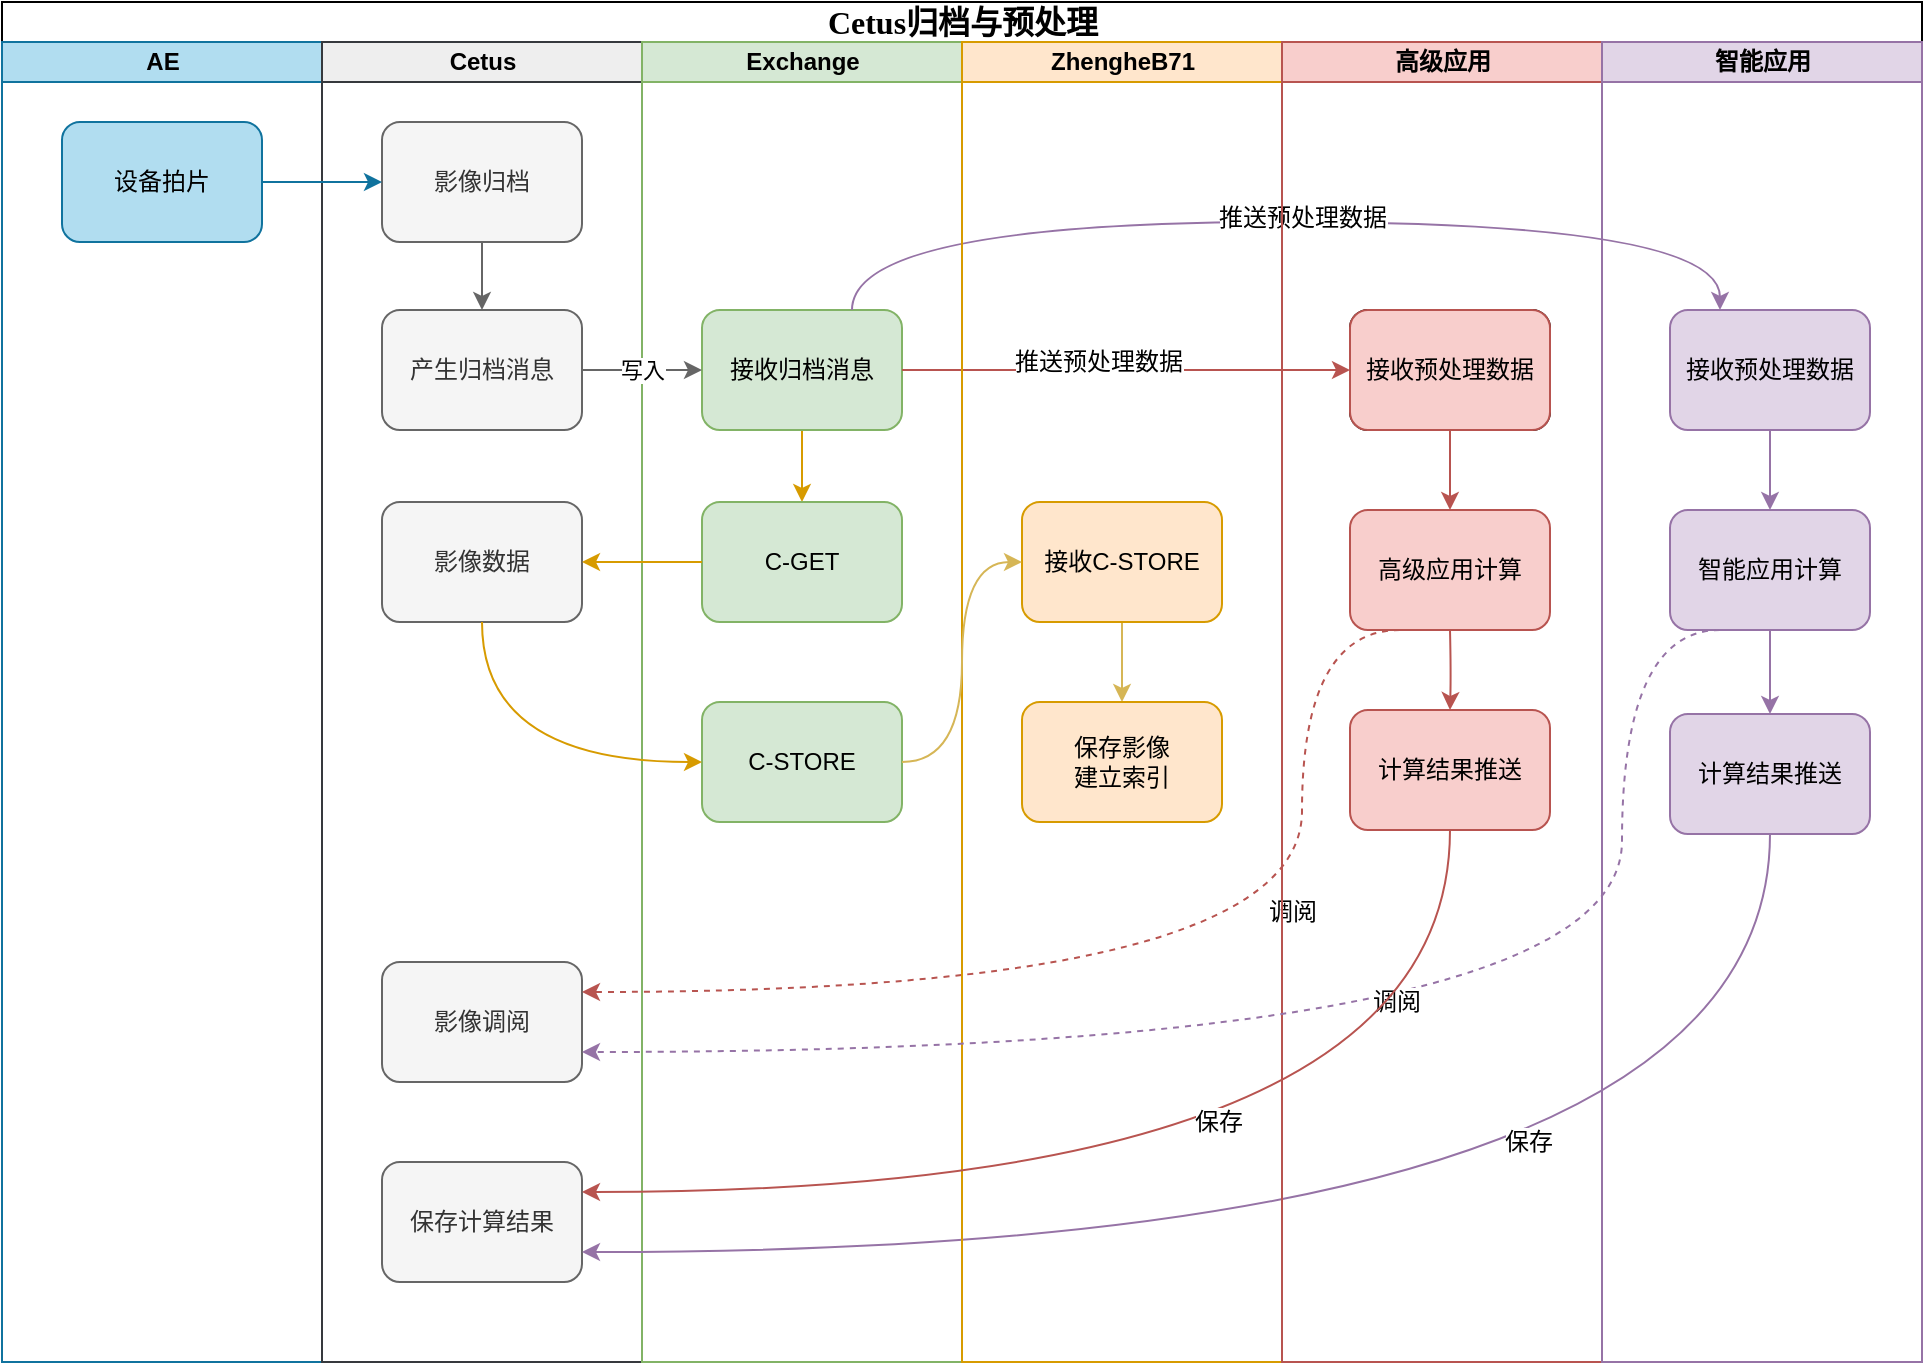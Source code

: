 <mxfile version="13.9.9" type="device"><diagram name="Page-1" id="74e2e168-ea6b-b213-b513-2b3c1d86103e"><mxGraphModel dx="1086" dy="806" grid="1" gridSize="10" guides="1" tooltips="1" connect="1" arrows="1" fold="1" page="1" pageScale="1" pageWidth="1100" pageHeight="850" background="#ffffff" math="0" shadow="0"><root><mxCell id="0"/><mxCell id="1" parent="0"/><mxCell id="77e6c97f196da883-1" value="&lt;font style=&quot;font-size: 16px&quot;&gt;Cetus归档与预处理&lt;/font&gt;" style="swimlane;html=1;childLayout=stackLayout;startSize=20;rounded=0;shadow=0;labelBackgroundColor=none;strokeWidth=1;fontFamily=Verdana;fontSize=8;align=center;fillColor=none;" parent="1" vertex="1"><mxGeometry x="70" y="40" width="960" height="680" as="geometry"/></mxCell><mxCell id="77e6c97f196da883-2" value="AE" style="swimlane;html=1;startSize=20;fillColor=#b1ddf0;strokeColor=#10739E;" parent="77e6c97f196da883-1" vertex="1"><mxGeometry y="20" width="160" height="660" as="geometry"/></mxCell><mxCell id="zWs-Ectqi9zTFfrd9tsQ-1" value="设备拍片" style="rounded=1;whiteSpace=wrap;html=1;shadow=0;labelBackgroundColor=none;strokeWidth=1;fontFamily=Helvetica;fontSize=12;align=center;fillColor=#b1ddf0;strokeColor=#10739e;" parent="77e6c97f196da883-2" vertex="1"><mxGeometry x="30" y="40" width="100" height="60" as="geometry"/></mxCell><mxCell id="77e6c97f196da883-3" value="Cetus" style="swimlane;html=1;startSize=20;fillColor=#eeeeee;strokeColor=#36393d;" parent="77e6c97f196da883-1" vertex="1"><mxGeometry x="160" y="20" width="160" height="660" as="geometry"><mxRectangle x="160" y="20" width="30" height="660" as="alternateBounds"/></mxGeometry></mxCell><mxCell id="Jdh-Vw_Ew0GuvKV6sFA_-42" value="产生归档消息" style="rounded=1;whiteSpace=wrap;html=1;shadow=0;labelBackgroundColor=none;strokeWidth=1;fontFamily=Helvetica;fontSize=12;align=center;fillColor=#f5f5f5;strokeColor=#666666;fontColor=#333333;" parent="77e6c97f196da883-3" vertex="1"><mxGeometry x="30" y="134" width="100" height="60" as="geometry"/></mxCell><mxCell id="YCbSRnqNM8wkV4uKLwII-6" style="edgeStyle=orthogonalEdgeStyle;rounded=0;orthogonalLoop=1;jettySize=auto;html=1;exitX=0.5;exitY=1;exitDx=0;exitDy=0;entryX=0.5;entryY=0;entryDx=0;entryDy=0;strokeColor=#666666;" parent="77e6c97f196da883-3" source="YCbSRnqNM8wkV4uKLwII-3" target="Jdh-Vw_Ew0GuvKV6sFA_-42" edge="1"><mxGeometry relative="1" as="geometry"/></mxCell><mxCell id="YCbSRnqNM8wkV4uKLwII-3" value="影像归档" style="rounded=1;whiteSpace=wrap;html=1;shadow=0;labelBackgroundColor=none;strokeWidth=1;fontFamily=Helvetica;fontSize=12;align=center;fillColor=#f5f5f5;strokeColor=#666666;fontColor=#333333;" parent="77e6c97f196da883-3" vertex="1"><mxGeometry x="30" y="40" width="100" height="60" as="geometry"/></mxCell><mxCell id="YCbSRnqNM8wkV4uKLwII-7" value="影像数据" style="rounded=1;whiteSpace=wrap;html=1;shadow=0;labelBackgroundColor=none;strokeWidth=1;fontFamily=Helvetica;fontSize=12;align=center;fillColor=#f5f5f5;strokeColor=#666666;fontColor=#333333;" parent="77e6c97f196da883-3" vertex="1"><mxGeometry x="30" y="230" width="100" height="60" as="geometry"/></mxCell><mxCell id="Jdh-Vw_Ew0GuvKV6sFA_-101" value="影像调阅" style="rounded=1;whiteSpace=wrap;html=1;shadow=0;labelBackgroundColor=none;strokeWidth=1;fontFamily=Helvetica;fontSize=12;align=center;fillColor=#f5f5f5;strokeColor=#666666;fontColor=#333333;" parent="77e6c97f196da883-3" vertex="1"><mxGeometry x="30" y="460" width="100" height="60" as="geometry"/></mxCell><mxCell id="Jdh-Vw_Ew0GuvKV6sFA_-36" value="保存计算结果" style="rounded=1;whiteSpace=wrap;html=1;shadow=0;labelBackgroundColor=none;strokeWidth=1;fontFamily=Helvetica;fontSize=12;align=center;fillColor=#f5f5f5;strokeColor=#666666;fontColor=#333333;" parent="77e6c97f196da883-3" vertex="1"><mxGeometry x="30" y="560" width="100" height="60" as="geometry"/></mxCell><mxCell id="77e6c97f196da883-5" value="Exchange" style="swimlane;html=1;startSize=20;fillColor=#d5e8d4;strokeColor=#82b366;" parent="77e6c97f196da883-1" vertex="1"><mxGeometry x="320" y="20" width="160" height="660" as="geometry"><mxRectangle x="320" y="20" width="30" height="660" as="alternateBounds"/></mxGeometry></mxCell><mxCell id="YCbSRnqNM8wkV4uKLwII-13" style="edgeStyle=orthogonalEdgeStyle;rounded=0;orthogonalLoop=1;jettySize=auto;html=1;exitX=0.5;exitY=1;exitDx=0;exitDy=0;fillColor=#ffe6cc;strokeColor=#d79b00;" parent="77e6c97f196da883-5" source="YCbSRnqNM8wkV4uKLwII-4" target="YCbSRnqNM8wkV4uKLwII-12" edge="1"><mxGeometry relative="1" as="geometry"/></mxCell><mxCell id="YCbSRnqNM8wkV4uKLwII-4" value="接收归档消息" style="rounded=1;whiteSpace=wrap;html=1;shadow=0;labelBackgroundColor=none;strokeWidth=1;fontFamily=Helvetica;fontSize=12;align=center;fillColor=#d5e8d4;strokeColor=#82b366;" parent="77e6c97f196da883-5" vertex="1"><mxGeometry x="30" y="134" width="100" height="60" as="geometry"/></mxCell><mxCell id="YCbSRnqNM8wkV4uKLwII-12" value="C-GET" style="rounded=1;whiteSpace=wrap;html=1;shadow=0;labelBackgroundColor=none;strokeWidth=1;fontFamily=Helvetica;fontSize=12;align=center;fillColor=#d5e8d4;strokeColor=#82b366;" parent="77e6c97f196da883-5" vertex="1"><mxGeometry x="30" y="230" width="100" height="60" as="geometry"/></mxCell><mxCell id="YCbSRnqNM8wkV4uKLwII-97" value="C-STORE" style="rounded=1;whiteSpace=wrap;html=1;shadow=0;labelBackgroundColor=none;strokeWidth=1;fontFamily=Helvetica;fontSize=12;align=center;fillColor=#d5e8d4;strokeColor=#82b366;" parent="77e6c97f196da883-5" vertex="1"><mxGeometry x="30" y="330" width="100" height="60" as="geometry"/></mxCell><mxCell id="Jdh-Vw_Ew0GuvKV6sFA_-19" style="edgeStyle=orthogonalEdgeStyle;rounded=0;orthogonalLoop=1;jettySize=auto;html=1;entryX=0;entryY=0.5;entryDx=0;entryDy=0;fontFamily=Helvetica;fontSize=12;exitX=1;exitY=0.5;exitDx=0;exitDy=0;fillColor=#f8cecc;strokeColor=#b85450;" parent="77e6c97f196da883-1" source="YCbSRnqNM8wkV4uKLwII-4" target="Jdh-Vw_Ew0GuvKV6sFA_-18" edge="1"><mxGeometry relative="1" as="geometry"><mxPoint x="300" y="640" as="sourcePoint"/></mxGeometry></mxCell><mxCell id="Jdh-Vw_Ew0GuvKV6sFA_-20" style="rounded=0;orthogonalLoop=1;jettySize=auto;html=1;elbow=vertical;entryX=0.25;entryY=0;entryDx=0;entryDy=0;edgeStyle=orthogonalEdgeStyle;curved=1;fontFamily=Helvetica;fontSize=12;exitX=0.75;exitY=0;exitDx=0;exitDy=0;fillColor=#e1d5e7;strokeColor=#9673a6;" parent="77e6c97f196da883-1" source="YCbSRnqNM8wkV4uKLwII-4" target="Jdh-Vw_Ew0GuvKV6sFA_-10" edge="1"><mxGeometry relative="1" as="geometry"><mxPoint x="300" y="640" as="sourcePoint"/><mxPoint x="810" y="700" as="targetPoint"/><Array as="points"><mxPoint x="425" y="110"/><mxPoint x="859" y="110"/></Array></mxGeometry></mxCell><mxCell id="Jdh-Vw_Ew0GuvKV6sFA_-21" value="推送预处理数据" style="edgeLabel;html=1;align=center;verticalAlign=middle;resizable=0;points=[];fontFamily=Helvetica;fontSize=12;" parent="Jdh-Vw_Ew0GuvKV6sFA_-20" vertex="1" connectable="0"><mxGeometry x="-0.476" y="-1" relative="1" as="geometry"><mxPoint x="30" y="69" as="offset"/></mxGeometry></mxCell><mxCell id="Jdh-Vw_Ew0GuvKV6sFA_-23" value="推送预处理数据" style="edgeLabel;html=1;align=center;verticalAlign=middle;resizable=0;points=[];fontFamily=Helvetica;fontSize=12;" parent="Jdh-Vw_Ew0GuvKV6sFA_-20" vertex="1" connectable="0"><mxGeometry x="0.19" y="16" relative="1" as="geometry"><mxPoint x="-42.0" y="14" as="offset"/></mxGeometry></mxCell><mxCell id="Jdh-Vw_Ew0GuvKV6sFA_-40" style="rounded=0;orthogonalLoop=1;jettySize=auto;html=1;exitX=0.5;exitY=1;exitDx=0;exitDy=0;entryX=1;entryY=0.75;entryDx=0;entryDy=0;edgeStyle=orthogonalEdgeStyle;curved=1;fontFamily=Helvetica;fontSize=12;fillColor=#e1d5e7;strokeColor=#9673a6;" parent="77e6c97f196da883-1" source="Jdh-Vw_Ew0GuvKV6sFA_-32" target="Jdh-Vw_Ew0GuvKV6sFA_-36" edge="1"><mxGeometry relative="1" as="geometry"><Array as="points"><mxPoint x="884" y="625"/></Array></mxGeometry></mxCell><mxCell id="Jdh-Vw_Ew0GuvKV6sFA_-41" value="保存" style="edgeLabel;html=1;align=center;verticalAlign=middle;resizable=0;points=[];fontFamily=Helvetica;fontSize=12;" parent="Jdh-Vw_Ew0GuvKV6sFA_-40" vertex="1" connectable="0"><mxGeometry x="-0.214" y="-7" relative="1" as="geometry"><mxPoint x="-15" y="-48" as="offset"/></mxGeometry></mxCell><mxCell id="Jdh-Vw_Ew0GuvKV6sFA_-107" value="调阅" style="edgeStyle=orthogonalEdgeStyle;curved=1;rounded=0;orthogonalLoop=1;jettySize=auto;html=1;exitX=0.25;exitY=1;exitDx=0;exitDy=0;entryX=1;entryY=0.25;entryDx=0;entryDy=0;dashed=1;fontFamily=Helvetica;fontSize=12;fillColor=#f8cecc;strokeColor=#b85450;" parent="77e6c97f196da883-1" source="Jdh-Vw_Ew0GuvKV6sFA_-100" target="Jdh-Vw_Ew0GuvKV6sFA_-101" edge="1"><mxGeometry x="-0.203" y="-40" relative="1" as="geometry"><Array as="points"><mxPoint x="650" y="314"/><mxPoint x="650" y="495"/></Array><mxPoint as="offset"/></mxGeometry></mxCell><mxCell id="77e6c97f196da883-6" value="ZhengheB71" style="swimlane;html=1;startSize=20;fillColor=#ffe6cc;strokeColor=#d79b00;" parent="77e6c97f196da883-1" vertex="1"><mxGeometry x="480" y="20" width="160" height="660" as="geometry"><mxRectangle x="480" y="20" width="30" height="660" as="alternateBounds"/></mxGeometry></mxCell><mxCell id="YCbSRnqNM8wkV4uKLwII-109" style="edgeStyle=orthogonalEdgeStyle;curved=1;rounded=0;orthogonalLoop=1;jettySize=auto;html=1;exitX=0.5;exitY=1;exitDx=0;exitDy=0;entryX=0.5;entryY=0;entryDx=0;entryDy=0;fontSize=12;fillColor=#fff2cc;strokeColor=#d6b656;" parent="77e6c97f196da883-6" source="YCbSRnqNM8wkV4uKLwII-45" target="YCbSRnqNM8wkV4uKLwII-108" edge="1"><mxGeometry relative="1" as="geometry"/></mxCell><mxCell id="YCbSRnqNM8wkV4uKLwII-45" value="接收C-STORE" style="rounded=1;whiteSpace=wrap;html=1;shadow=0;labelBackgroundColor=none;strokeWidth=1;fontFamily=Helvetica;fontSize=12;align=center;fillColor=#ffe6cc;strokeColor=#d79b00;" parent="77e6c97f196da883-6" vertex="1"><mxGeometry x="30" y="230" width="100" height="60" as="geometry"/></mxCell><mxCell id="YCbSRnqNM8wkV4uKLwII-108" value="保存影像&lt;br&gt;建立索引" style="rounded=1;whiteSpace=wrap;html=1;shadow=0;labelBackgroundColor=none;strokeWidth=1;fontFamily=Helvetica;fontSize=12;align=center;fillColor=#ffe6cc;strokeColor=#d79b00;" parent="77e6c97f196da883-6" vertex="1"><mxGeometry x="30" y="330" width="100" height="60" as="geometry"/></mxCell><mxCell id="77e6c97f196da883-7" value="高级应用" style="swimlane;html=1;startSize=20;fillColor=#f8cecc;strokeColor=#b85450;" parent="77e6c97f196da883-1" vertex="1"><mxGeometry x="640" y="20" width="160" height="660" as="geometry"><mxRectangle x="640" y="20" width="30" height="660" as="alternateBounds"/></mxGeometry></mxCell><mxCell id="Jdh-Vw_Ew0GuvKV6sFA_-24" style="edgeStyle=orthogonalEdgeStyle;curved=1;rounded=0;orthogonalLoop=1;jettySize=auto;html=1;exitX=0.5;exitY=1;exitDx=0;exitDy=0;entryX=0.5;entryY=0;entryDx=0;entryDy=0;fontFamily=Helvetica;fontSize=12;fillColor=#f8cecc;strokeColor=#b85450;" parent="77e6c97f196da883-7" source="Jdh-Vw_Ew0GuvKV6sFA_-18" target="Jdh-Vw_Ew0GuvKV6sFA_-100" edge="1"><mxGeometry relative="1" as="geometry"><mxPoint x="84" y="234" as="targetPoint"/></mxGeometry></mxCell><mxCell id="Jdh-Vw_Ew0GuvKV6sFA_-18" value="接收预处理数据" style="rounded=1;whiteSpace=wrap;html=1;shadow=0;labelBackgroundColor=none;strokeWidth=1;fontFamily=Helvetica;fontSize=12;align=center;" parent="77e6c97f196da883-7" vertex="1"><mxGeometry x="34" y="134" width="100" height="60" as="geometry"/></mxCell><mxCell id="Jdh-Vw_Ew0GuvKV6sFA_-33" style="edgeStyle=orthogonalEdgeStyle;curved=1;rounded=0;orthogonalLoop=1;jettySize=auto;html=1;exitX=0.5;exitY=1;exitDx=0;exitDy=0;entryX=0.5;entryY=0;entryDx=0;entryDy=0;fontFamily=Helvetica;fontSize=12;fillColor=#f8cecc;strokeColor=#b85450;" parent="77e6c97f196da883-7" target="Jdh-Vw_Ew0GuvKV6sFA_-31" edge="1"><mxGeometry relative="1" as="geometry"><mxPoint x="84" y="294" as="sourcePoint"/></mxGeometry></mxCell><mxCell id="Jdh-Vw_Ew0GuvKV6sFA_-31" value="计算结果推送" style="rounded=1;whiteSpace=wrap;html=1;shadow=0;labelBackgroundColor=none;strokeWidth=1;fontFamily=Helvetica;fontSize=12;align=center;fillColor=#f8cecc;strokeColor=#b85450;" parent="77e6c97f196da883-7" vertex="1"><mxGeometry x="34" y="334" width="100" height="60" as="geometry"/></mxCell><mxCell id="Jdh-Vw_Ew0GuvKV6sFA_-99" value="接收预处理数据" style="rounded=1;whiteSpace=wrap;html=1;shadow=0;labelBackgroundColor=none;strokeWidth=1;fontFamily=Helvetica;fontSize=12;align=center;fillColor=#f8cecc;strokeColor=#b85450;" parent="77e6c97f196da883-7" vertex="1"><mxGeometry x="34" y="134" width="100" height="60" as="geometry"/></mxCell><mxCell id="Jdh-Vw_Ew0GuvKV6sFA_-100" value="高级应用计算" style="rounded=1;whiteSpace=wrap;html=1;shadow=0;labelBackgroundColor=none;strokeWidth=1;fontFamily=Helvetica;fontSize=12;align=center;fillColor=#f8cecc;strokeColor=#b85450;" parent="77e6c97f196da883-7" vertex="1"><mxGeometry x="34" y="234" width="100" height="60" as="geometry"/></mxCell><mxCell id="Jdh-Vw_Ew0GuvKV6sFA_-9" value="智能应用" style="swimlane;html=1;startSize=20;fillColor=#e1d5e7;strokeColor=#9673a6;" parent="77e6c97f196da883-1" vertex="1"><mxGeometry x="800" y="20" width="160" height="660" as="geometry"><mxRectangle x="800" y="20" width="30" height="660" as="alternateBounds"/></mxGeometry></mxCell><mxCell id="Jdh-Vw_Ew0GuvKV6sFA_-26" style="edgeStyle=orthogonalEdgeStyle;curved=1;rounded=0;orthogonalLoop=1;jettySize=auto;html=1;exitX=0.5;exitY=1;exitDx=0;exitDy=0;entryX=0.5;entryY=0;entryDx=0;entryDy=0;fontFamily=Helvetica;fontSize=12;fillColor=#e1d5e7;strokeColor=#9673a6;" parent="Jdh-Vw_Ew0GuvKV6sFA_-9" source="Jdh-Vw_Ew0GuvKV6sFA_-10" target="Jdh-Vw_Ew0GuvKV6sFA_-25" edge="1"><mxGeometry relative="1" as="geometry"/></mxCell><mxCell id="Jdh-Vw_Ew0GuvKV6sFA_-10" value="接收预处理数据" style="rounded=1;whiteSpace=wrap;html=1;shadow=0;labelBackgroundColor=none;strokeWidth=1;fontFamily=Helvetica;fontSize=12;align=center;fillColor=#e1d5e7;strokeColor=#9673a6;" parent="Jdh-Vw_Ew0GuvKV6sFA_-9" vertex="1"><mxGeometry x="34" y="134" width="100" height="60" as="geometry"/></mxCell><mxCell id="Jdh-Vw_Ew0GuvKV6sFA_-34" style="edgeStyle=orthogonalEdgeStyle;curved=1;rounded=0;orthogonalLoop=1;jettySize=auto;html=1;entryX=0.5;entryY=0;entryDx=0;entryDy=0;fontFamily=Helvetica;fontSize=12;fillColor=#e1d5e7;strokeColor=#9673a6;" parent="Jdh-Vw_Ew0GuvKV6sFA_-9" source="Jdh-Vw_Ew0GuvKV6sFA_-25" target="Jdh-Vw_Ew0GuvKV6sFA_-32" edge="1"><mxGeometry relative="1" as="geometry"/></mxCell><mxCell id="Jdh-Vw_Ew0GuvKV6sFA_-25" value="智能应用计算" style="rounded=1;whiteSpace=wrap;html=1;shadow=0;labelBackgroundColor=none;strokeWidth=1;fontFamily=Helvetica;fontSize=12;align=center;fillColor=#e1d5e7;strokeColor=#9673a6;" parent="Jdh-Vw_Ew0GuvKV6sFA_-9" vertex="1"><mxGeometry x="34" y="234" width="100" height="60" as="geometry"/></mxCell><mxCell id="Jdh-Vw_Ew0GuvKV6sFA_-32" value="计算结果推送" style="rounded=1;whiteSpace=wrap;html=1;shadow=0;labelBackgroundColor=none;strokeWidth=1;fontFamily=Helvetica;fontSize=12;align=center;fillColor=#e1d5e7;strokeColor=#9673a6;" parent="Jdh-Vw_Ew0GuvKV6sFA_-9" vertex="1"><mxGeometry x="34" y="336" width="100" height="60" as="geometry"/></mxCell><mxCell id="YCbSRnqNM8wkV4uKLwII-14" style="edgeStyle=orthogonalEdgeStyle;rounded=0;orthogonalLoop=1;jettySize=auto;html=1;entryX=1;entryY=0.5;entryDx=0;entryDy=0;fillColor=#ffe6cc;strokeColor=#d79b00;" parent="77e6c97f196da883-1" source="YCbSRnqNM8wkV4uKLwII-12" target="YCbSRnqNM8wkV4uKLwII-7" edge="1"><mxGeometry relative="1" as="geometry"/></mxCell><mxCell id="YCbSRnqNM8wkV4uKLwII-98" style="edgeStyle=orthogonalEdgeStyle;rounded=0;orthogonalLoop=1;jettySize=auto;html=1;exitX=0.5;exitY=1;exitDx=0;exitDy=0;entryX=0;entryY=0.5;entryDx=0;entryDy=0;fillColor=#ffe6cc;strokeColor=#d79b00;curved=1;" parent="77e6c97f196da883-1" source="YCbSRnqNM8wkV4uKLwII-7" target="YCbSRnqNM8wkV4uKLwII-97" edge="1"><mxGeometry relative="1" as="geometry"/></mxCell><mxCell id="YCbSRnqNM8wkV4uKLwII-99" style="edgeStyle=orthogonalEdgeStyle;rounded=0;orthogonalLoop=1;jettySize=auto;html=1;exitX=1;exitY=0.5;exitDx=0;exitDy=0;curved=1;entryX=0;entryY=0.5;entryDx=0;entryDy=0;fillColor=#fff2cc;strokeColor=#d6b656;" parent="77e6c97f196da883-1" source="YCbSRnqNM8wkV4uKLwII-97" target="YCbSRnqNM8wkV4uKLwII-45" edge="1"><mxGeometry relative="1" as="geometry"/></mxCell><mxCell id="YCbSRnqNM8wkV4uKLwII-102" value="写入" style="edgeStyle=orthogonalEdgeStyle;rounded=0;orthogonalLoop=1;jettySize=auto;html=1;exitX=1;exitY=0.5;exitDx=0;exitDy=0;entryX=0;entryY=0.5;entryDx=0;entryDy=0;strokeColor=#666666;" parent="77e6c97f196da883-1" source="Jdh-Vw_Ew0GuvKV6sFA_-42" target="YCbSRnqNM8wkV4uKLwII-4" edge="1"><mxGeometry relative="1" as="geometry"><mxPoint x="190" y="184" as="targetPoint"/></mxGeometry></mxCell><mxCell id="YCbSRnqNM8wkV4uKLwII-103" value="调阅" style="edgeStyle=orthogonalEdgeStyle;rounded=0;orthogonalLoop=1;jettySize=auto;html=1;exitX=0.25;exitY=1;exitDx=0;exitDy=0;entryX=1;entryY=0.75;entryDx=0;entryDy=0;curved=1;dashed=1;fontSize=12;fillColor=#e1d5e7;strokeColor=#9673a6;" parent="77e6c97f196da883-1" source="Jdh-Vw_Ew0GuvKV6sFA_-25" target="Jdh-Vw_Ew0GuvKV6sFA_-101" edge="1"><mxGeometry x="-0.043" y="-25" relative="1" as="geometry"><Array as="points"><mxPoint x="810" y="314"/><mxPoint x="810" y="525"/></Array><mxPoint as="offset"/></mxGeometry></mxCell><mxCell id="YCbSRnqNM8wkV4uKLwII-25" value="保存" style="rounded=0;orthogonalLoop=1;jettySize=auto;html=1;exitX=0.5;exitY=1;exitDx=0;exitDy=0;edgeStyle=orthogonalEdgeStyle;curved=1;fontFamily=Helvetica;fontSize=12;entryX=1;entryY=0.25;entryDx=0;entryDy=0;fillColor=#f8cecc;strokeColor=#b85450;" parent="77e6c97f196da883-1" source="Jdh-Vw_Ew0GuvKV6sFA_-31" target="Jdh-Vw_Ew0GuvKV6sFA_-36" edge="1"><mxGeometry x="-0.032" y="-35" relative="1" as="geometry"><mxPoint x="640" y="416" as="targetPoint"/><mxPoint x="700" y="384" as="sourcePoint"/><Array as="points"><mxPoint x="724" y="595"/></Array><mxPoint as="offset"/></mxGeometry></mxCell><mxCell id="zWs-Ectqi9zTFfrd9tsQ-2" style="edgeStyle=orthogonalEdgeStyle;rounded=0;orthogonalLoop=1;jettySize=auto;html=1;exitX=1;exitY=0.5;exitDx=0;exitDy=0;entryX=0;entryY=0.5;entryDx=0;entryDy=0;strokeColor=#10739E;" parent="77e6c97f196da883-1" source="zWs-Ectqi9zTFfrd9tsQ-1" target="YCbSRnqNM8wkV4uKLwII-3" edge="1"><mxGeometry relative="1" as="geometry"/></mxCell></root></mxGraphModel></diagram></mxfile>